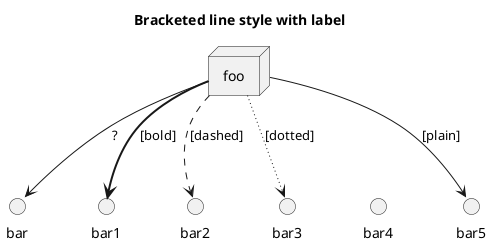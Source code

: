 @startuml
title Bracketed line style with label
node foo
foo --> bar          : ?
foo -[bold]-> bar1   : [bold]
foo -[dashed]-> bar2 : [dashed]
foo -[dotted]-> bar3 : [dotted]
foo -[hidden]-> bar4 : [hidden]
foo -[plain]-> bar5  : [plain]
@enduml
